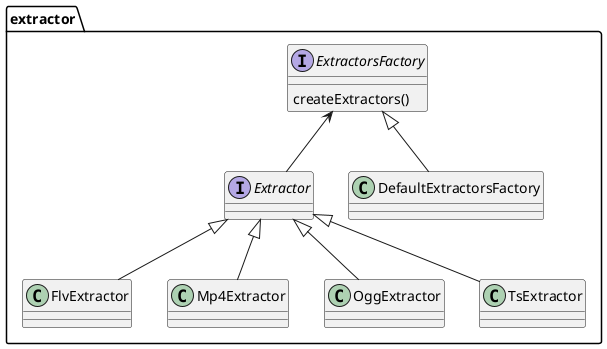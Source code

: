 @startuml
'Extracts media data from a container format
package extractor {

    interface Extractor
    class FlvExtractor
    class Mp4Extractor
    class OggExtractor
    class TsExtractor

    interface ExtractorsFactory {
        createExtractors()
    }
    class DefaultExtractorsFactory

    Extractor <|-- FlvExtractor
    Extractor <|-- Mp4Extractor
    Extractor <|-- OggExtractor
    Extractor <|-- TsExtractor

    ExtractorsFactory <|-- DefaultExtractorsFactory
    ExtractorsFactory <-- Extractor

}
@enduml